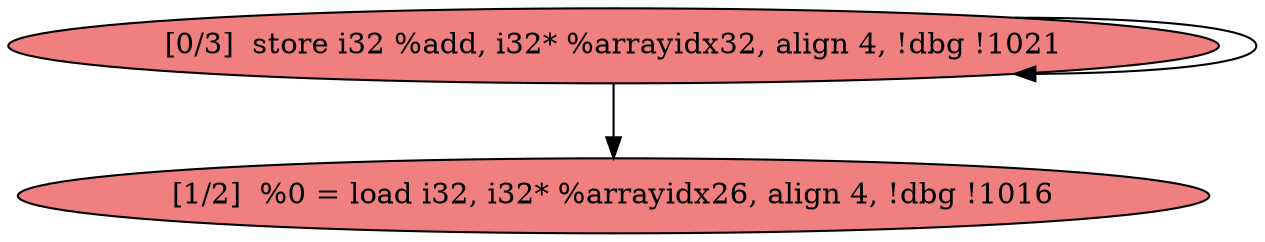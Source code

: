 
digraph G {


node48 [fillcolor=lightcoral,label="[1/2]  %0 = load i32, i32* %arrayidx26, align 4, !dbg !1016",shape=ellipse,style=filled ]
node47 [fillcolor=lightcoral,label="[0/3]  store i32 %add, i32* %arrayidx32, align 4, !dbg !1021",shape=ellipse,style=filled ]

node47->node47 [ ]
node47->node48 [ ]


}
